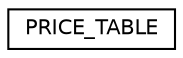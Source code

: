 digraph "Graphical Class Hierarchy"
{
 // LATEX_PDF_SIZE
  edge [fontname="Helvetica",fontsize="10",labelfontname="Helvetica",labelfontsize="10"];
  node [fontname="Helvetica",fontsize="10",shape=record];
  rankdir="LR";
  Node0 [label="PRICE_TABLE",height=0.2,width=0.4,color="black", fillcolor="white", style="filled",URL="$classquanTest_1_1data_1_1PRICE__TABLE.html",tooltip=" "];
}
